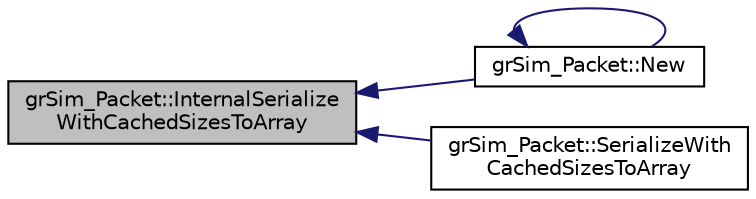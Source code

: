 digraph "grSim_Packet::InternalSerializeWithCachedSizesToArray"
{
 // INTERACTIVE_SVG=YES
  edge [fontname="Helvetica",fontsize="10",labelfontname="Helvetica",labelfontsize="10"];
  node [fontname="Helvetica",fontsize="10",shape=record];
  rankdir="LR";
  Node1 [label="grSim_Packet::InternalSerialize\lWithCachedSizesToArray",height=0.2,width=0.4,color="black", fillcolor="grey75", style="filled", fontcolor="black"];
  Node1 -> Node2 [dir="back",color="midnightblue",fontsize="10",style="solid",fontname="Helvetica"];
  Node2 [label="grSim_Packet::New",height=0.2,width=0.4,color="black", fillcolor="white", style="filled",URL="$d3/db5/classgr_sim___packet.html#a31e29a827a331a0785441fc5d3f05fa8"];
  Node2 -> Node2 [dir="back",color="midnightblue",fontsize="10",style="solid",fontname="Helvetica"];
  Node1 -> Node3 [dir="back",color="midnightblue",fontsize="10",style="solid",fontname="Helvetica"];
  Node3 [label="grSim_Packet::SerializeWith\lCachedSizesToArray",height=0.2,width=0.4,color="black", fillcolor="white", style="filled",URL="$d3/db5/classgr_sim___packet.html#a3cf6ef17425c4472285d1adf9e7c1e9b"];
}
